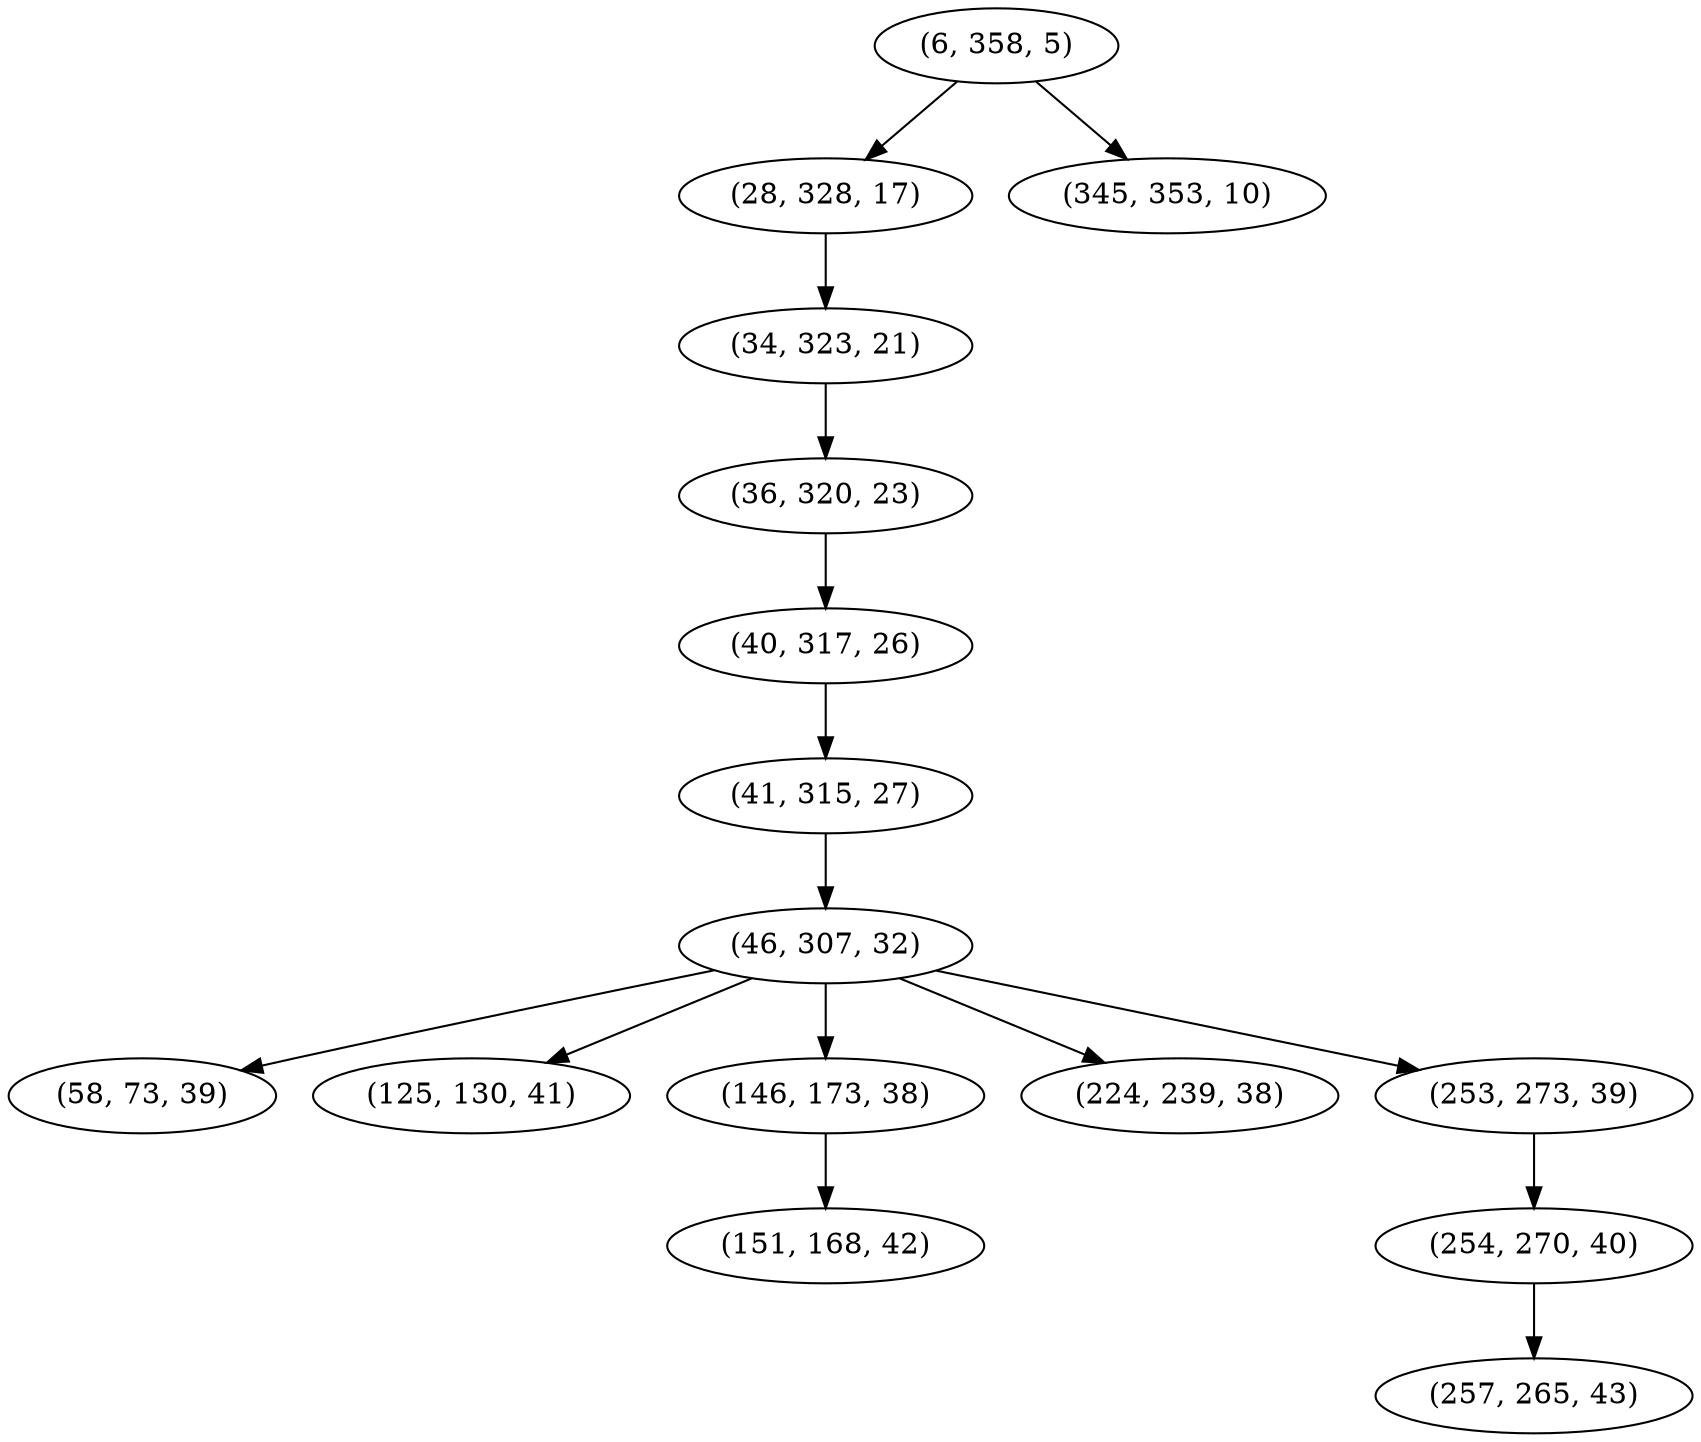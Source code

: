digraph tree {
    "(6, 358, 5)";
    "(28, 328, 17)";
    "(34, 323, 21)";
    "(36, 320, 23)";
    "(40, 317, 26)";
    "(41, 315, 27)";
    "(46, 307, 32)";
    "(58, 73, 39)";
    "(125, 130, 41)";
    "(146, 173, 38)";
    "(151, 168, 42)";
    "(224, 239, 38)";
    "(253, 273, 39)";
    "(254, 270, 40)";
    "(257, 265, 43)";
    "(345, 353, 10)";
    "(6, 358, 5)" -> "(28, 328, 17)";
    "(6, 358, 5)" -> "(345, 353, 10)";
    "(28, 328, 17)" -> "(34, 323, 21)";
    "(34, 323, 21)" -> "(36, 320, 23)";
    "(36, 320, 23)" -> "(40, 317, 26)";
    "(40, 317, 26)" -> "(41, 315, 27)";
    "(41, 315, 27)" -> "(46, 307, 32)";
    "(46, 307, 32)" -> "(58, 73, 39)";
    "(46, 307, 32)" -> "(125, 130, 41)";
    "(46, 307, 32)" -> "(146, 173, 38)";
    "(46, 307, 32)" -> "(224, 239, 38)";
    "(46, 307, 32)" -> "(253, 273, 39)";
    "(146, 173, 38)" -> "(151, 168, 42)";
    "(253, 273, 39)" -> "(254, 270, 40)";
    "(254, 270, 40)" -> "(257, 265, 43)";
}
